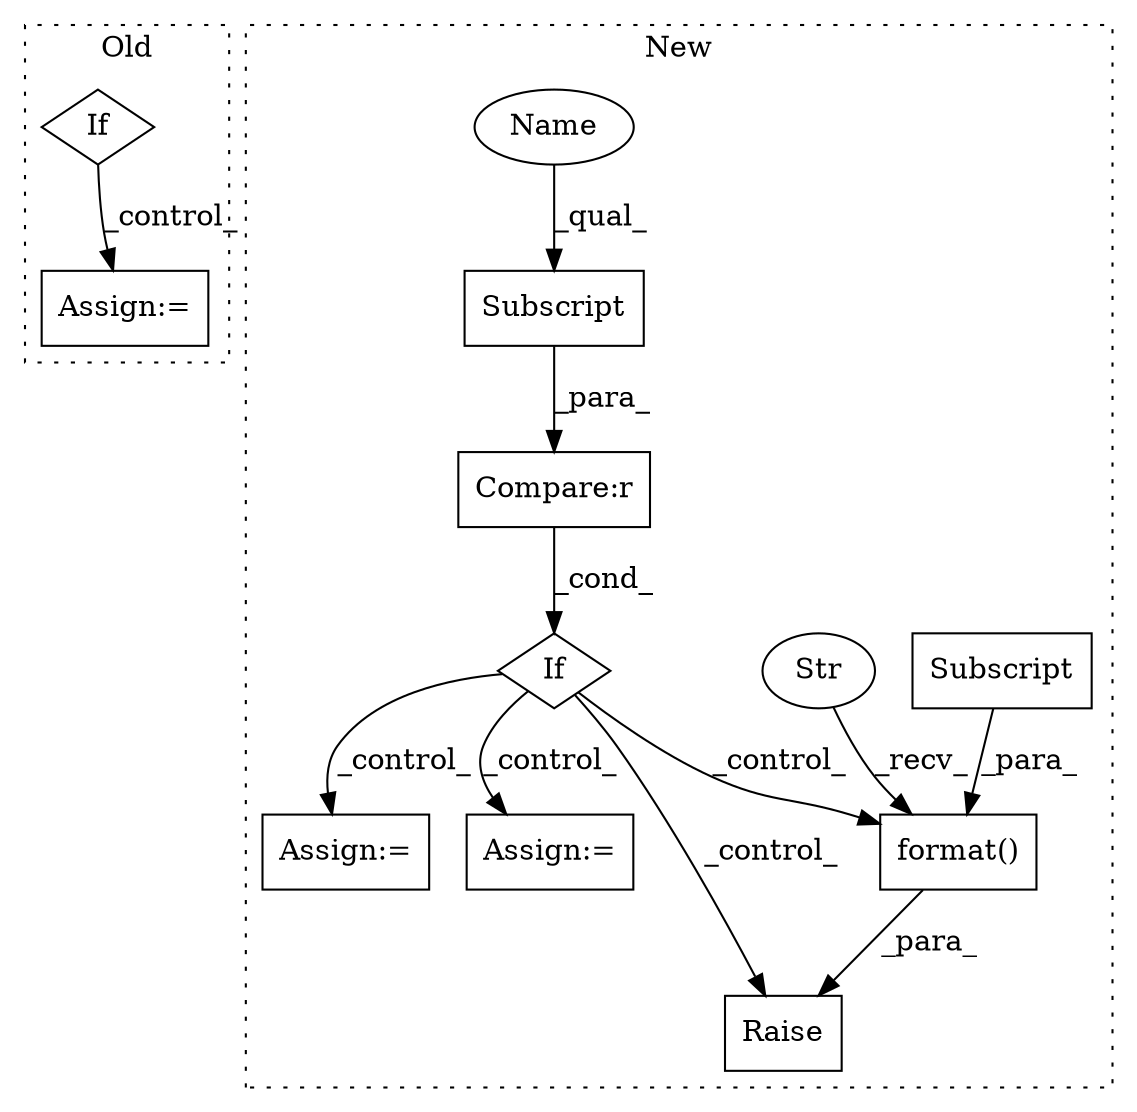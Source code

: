 digraph G {
subgraph cluster0 {
1 [label="If" a="96" s="930,995" l="3,14" shape="diamond"];
4 [label="Assign:=" a="68" s="2554" l="3" shape="box"];
label = "Old";
style="dotted";
}
subgraph cluster1 {
2 [label="format()" a="75" s="1188,1353" l="140,1" shape="box"];
3 [label="Str" a="66" s="1188" l="47" shape="ellipse"];
5 [label="Raise" a="91" s="1154" l="6" shape="box"];
6 [label="If" a="96" s="1029,1140" l="3,14" shape="diamond"];
7 [label="Compare:r" a="40" s="1032" l="108" shape="box"];
8 [label="Assign:=" a="68" s="1721" l="3" shape="box"];
9 [label="Assign:=" a="68" s="2650" l="3" shape="box"];
10 [label="Subscript" a="63" s="1032,0" l="25,0" shape="box"];
11 [label="Name" a="87" s="1032" l="17" shape="ellipse"];
12 [label="Subscript" a="63" s="1328,0" l="25,0" shape="box"];
label = "New";
style="dotted";
}
1 -> 4 [label="_control_"];
2 -> 5 [label="_para_"];
3 -> 2 [label="_recv_"];
6 -> 8 [label="_control_"];
6 -> 2 [label="_control_"];
6 -> 5 [label="_control_"];
6 -> 9 [label="_control_"];
7 -> 6 [label="_cond_"];
10 -> 7 [label="_para_"];
11 -> 10 [label="_qual_"];
12 -> 2 [label="_para_"];
}